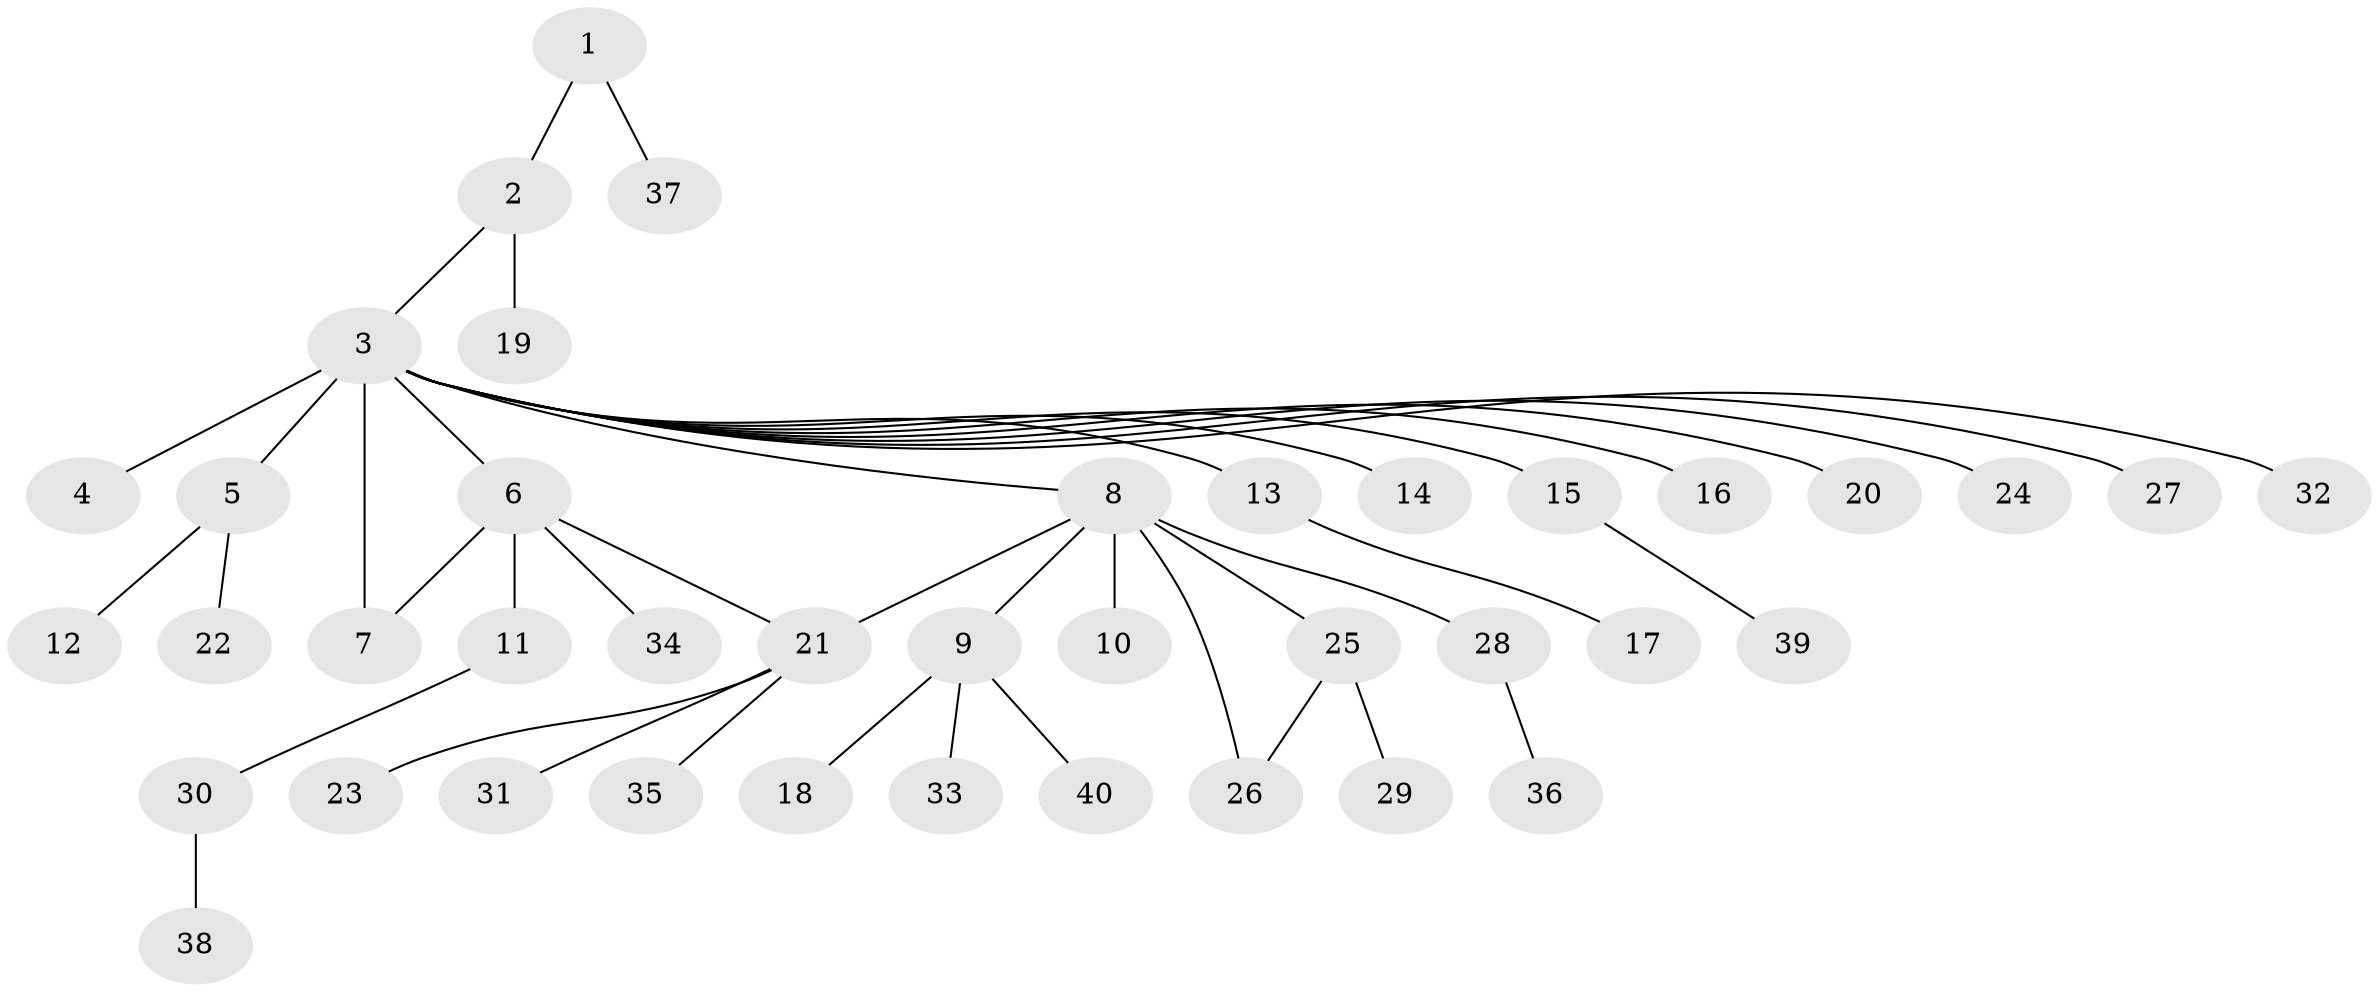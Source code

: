 // original degree distribution, {2: 0.11450381679389313, 11: 0.007633587786259542, 30: 0.007633587786259542, 3: 0.08396946564885496, 6: 0.015267175572519083, 8: 0.007633587786259542, 1: 0.6946564885496184, 13: 0.007633587786259542, 5: 0.022900763358778626, 4: 0.030534351145038167, 7: 0.007633587786259542}
// Generated by graph-tools (version 1.1) at 2025/50/03/04/25 22:50:29]
// undirected, 40 vertices, 42 edges
graph export_dot {
  node [color=gray90,style=filled];
  1;
  2;
  3;
  4;
  5;
  6;
  7;
  8;
  9;
  10;
  11;
  12;
  13;
  14;
  15;
  16;
  17;
  18;
  19;
  20;
  21;
  22;
  23;
  24;
  25;
  26;
  27;
  28;
  29;
  30;
  31;
  32;
  33;
  34;
  35;
  36;
  37;
  38;
  39;
  40;
  1 -- 2 [weight=1.0];
  1 -- 37 [weight=1.0];
  2 -- 3 [weight=1.0];
  2 -- 19 [weight=8.0];
  3 -- 4 [weight=1.0];
  3 -- 5 [weight=1.0];
  3 -- 6 [weight=1.0];
  3 -- 7 [weight=15.0];
  3 -- 8 [weight=1.0];
  3 -- 13 [weight=1.0];
  3 -- 14 [weight=1.0];
  3 -- 15 [weight=1.0];
  3 -- 16 [weight=1.0];
  3 -- 20 [weight=1.0];
  3 -- 24 [weight=1.0];
  3 -- 27 [weight=1.0];
  3 -- 32 [weight=1.0];
  5 -- 12 [weight=1.0];
  5 -- 22 [weight=1.0];
  6 -- 7 [weight=1.0];
  6 -- 11 [weight=1.0];
  6 -- 21 [weight=1.0];
  6 -- 34 [weight=1.0];
  8 -- 9 [weight=1.0];
  8 -- 10 [weight=5.0];
  8 -- 21 [weight=1.0];
  8 -- 25 [weight=1.0];
  8 -- 26 [weight=1.0];
  8 -- 28 [weight=1.0];
  9 -- 18 [weight=1.0];
  9 -- 33 [weight=1.0];
  9 -- 40 [weight=1.0];
  11 -- 30 [weight=1.0];
  13 -- 17 [weight=3.0];
  15 -- 39 [weight=1.0];
  21 -- 23 [weight=1.0];
  21 -- 31 [weight=1.0];
  21 -- 35 [weight=1.0];
  25 -- 26 [weight=1.0];
  25 -- 29 [weight=1.0];
  28 -- 36 [weight=4.0];
  30 -- 38 [weight=1.0];
}
